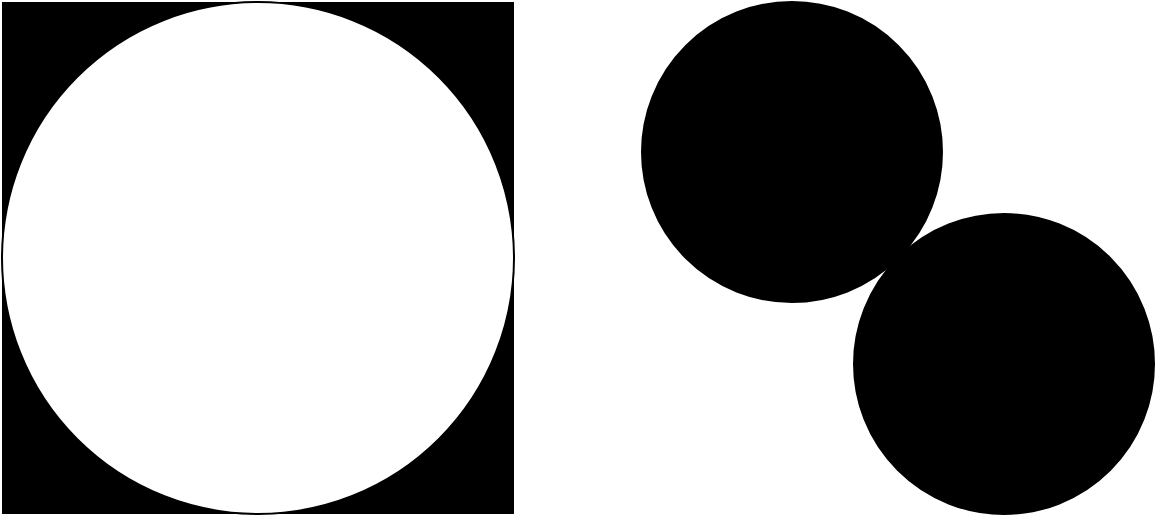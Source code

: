 <mxfile version="24.3.1" type="device">
  <diagram name="ページ1" id="0G6xT5ogsR2HtH5mNBib">
    <mxGraphModel dx="954" dy="581" grid="1" gridSize="10" guides="1" tooltips="1" connect="1" arrows="1" fold="1" page="1" pageScale="1" pageWidth="827" pageHeight="1169" math="0" shadow="0">
      <root>
        <mxCell id="0" />
        <mxCell id="1" parent="0" />
        <mxCell id="VofqNC5fx3nNJpdPL8LN-2" value="" style="rounded=0;whiteSpace=wrap;html=1;strokeColor=none;fillColor=#000000;" parent="1" vertex="1">
          <mxGeometry x="120" y="80" width="256" height="256" as="geometry" />
        </mxCell>
        <mxCell id="VofqNC5fx3nNJpdPL8LN-3" value="" style="ellipse;whiteSpace=wrap;html=1;" parent="1" vertex="1">
          <mxGeometry x="120" y="80" width="256" height="256" as="geometry" />
        </mxCell>
        <mxCell id="Aeo1WEljB1V1DnpHrbmI-1" value="" style="rounded=0;whiteSpace=wrap;html=1;strokeColor=none;fillColor=#FFFFFF;" vertex="1" parent="1">
          <mxGeometry x="440" y="80" width="256" height="256" as="geometry" />
        </mxCell>
        <mxCell id="Aeo1WEljB1V1DnpHrbmI-2" value="" style="ellipse;whiteSpace=wrap;html=1;fillColor=#000000;" vertex="1" parent="1">
          <mxGeometry x="440" y="80" width="150" height="150" as="geometry" />
        </mxCell>
        <mxCell id="Aeo1WEljB1V1DnpHrbmI-3" value="" style="ellipse;whiteSpace=wrap;html=1;fillColor=#000000;" vertex="1" parent="1">
          <mxGeometry x="546" y="186" width="150" height="150" as="geometry" />
        </mxCell>
      </root>
    </mxGraphModel>
  </diagram>
</mxfile>
